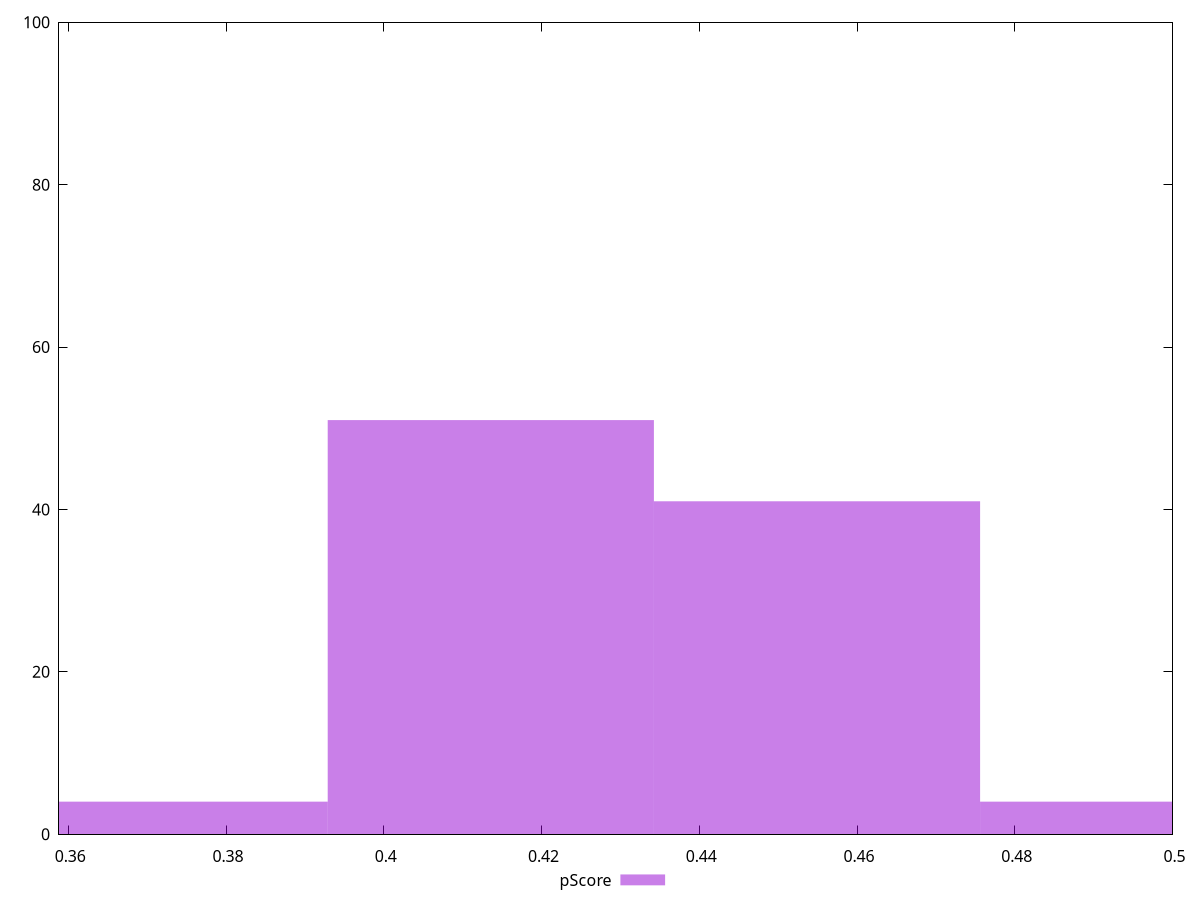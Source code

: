 reset

$pScore <<EOF
0.45492782859162023 41
0.4135707532651093 51
0.4962849039181312 4
0.3722136779385984 4
EOF

set key outside below
set boxwidth 0.04135707532651093
set xrange [0.3588235294117647:0.5]
set yrange [0:100]
set trange [0:100]
set style fill transparent solid 0.5 noborder
set terminal svg size 640, 490 enhanced background rgb 'white'
set output "reprap/uses-webp-images/samples/pages+cached+noexternal/pScore/histogram.svg"

plot $pScore title "pScore" with boxes

reset
